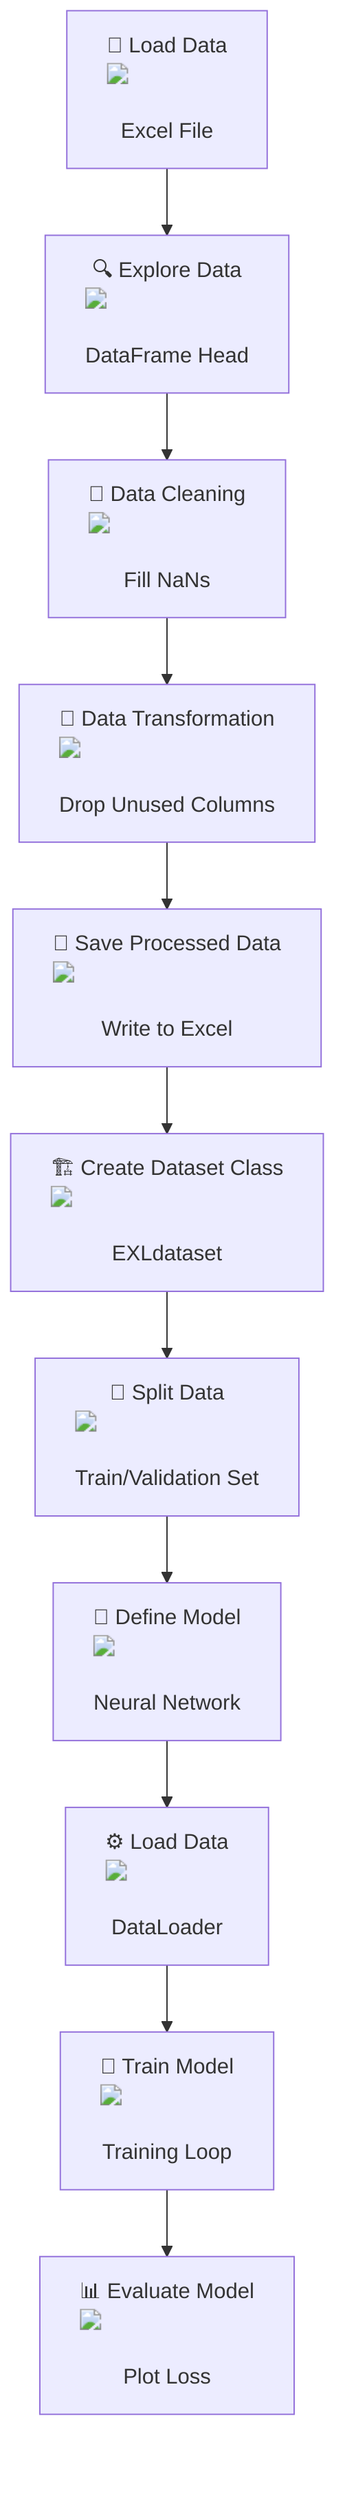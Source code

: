 flowchart TD
    A["📂 Load Data <img src='icons/file.svg'/> <br/> Excel File"] --> B["🔍 Explore Data <img src='icons/table.svg'/> <br/> DataFrame Head"]
    B --> C["🧹 Data Cleaning <img src='icons/column_split.svg'/> <br/> Fill NaNs"]
    C --> D["🔢 Data Transformation <img src='icons/column_split.svg'/> <br/> Drop Unused Columns"]
    D --> E["📝 Save Processed Data <img src='icons/file.svg'/> <br/> Write to Excel"]
    E --> F["🏗️ Create Dataset Class <img src='icons/brain.svg'/> <br/> EXLdataset"]
    F --> G["🚦 Split Data <img src='icons/row_split.svg'/> <br/> Train/Validation Set"]
    G --> H["🧠 Define Model <img src='icons/brain.svg'/> <br/> Neural Network"]
    H --> I["⚙️ Load Data <img src='icons/table.svg'/> <br/> DataLoader"]
    I --> J["🔧 Train Model <img src='icons/brain.svg'/> <br/> Training Loop"]
    J --> K["📊 Evaluate Model <img src='icons/lineplot_template.svg'/> <br/> Plot Loss"]